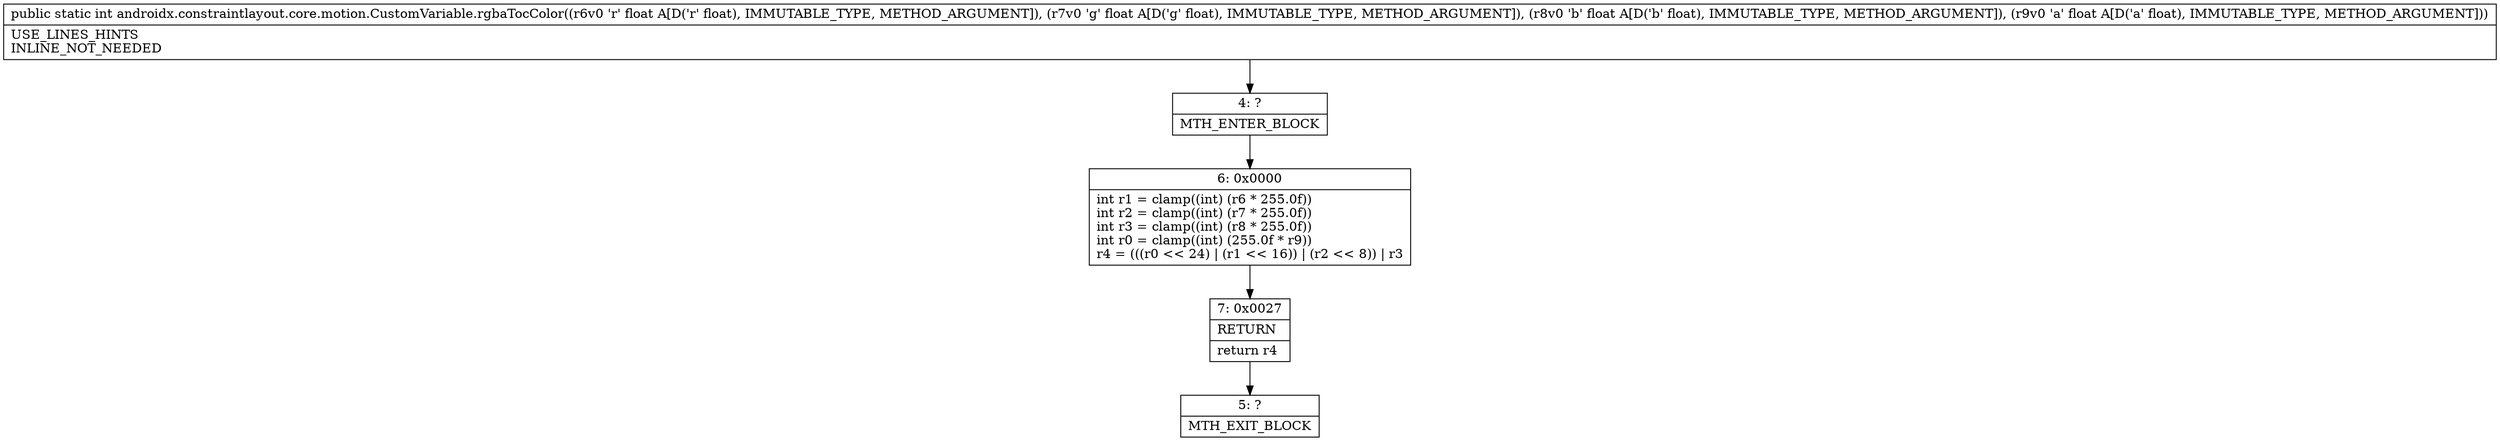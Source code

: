 digraph "CFG forandroidx.constraintlayout.core.motion.CustomVariable.rgbaTocColor(FFFF)I" {
Node_4 [shape=record,label="{4\:\ ?|MTH_ENTER_BLOCK\l}"];
Node_6 [shape=record,label="{6\:\ 0x0000|int r1 = clamp((int) (r6 * 255.0f))\lint r2 = clamp((int) (r7 * 255.0f))\lint r3 = clamp((int) (r8 * 255.0f))\lint r0 = clamp((int) (255.0f * r9))\lr4 = (((r0 \<\< 24) \| (r1 \<\< 16)) \| (r2 \<\< 8)) \| r3\l}"];
Node_7 [shape=record,label="{7\:\ 0x0027|RETURN\l|return r4\l}"];
Node_5 [shape=record,label="{5\:\ ?|MTH_EXIT_BLOCK\l}"];
MethodNode[shape=record,label="{public static int androidx.constraintlayout.core.motion.CustomVariable.rgbaTocColor((r6v0 'r' float A[D('r' float), IMMUTABLE_TYPE, METHOD_ARGUMENT]), (r7v0 'g' float A[D('g' float), IMMUTABLE_TYPE, METHOD_ARGUMENT]), (r8v0 'b' float A[D('b' float), IMMUTABLE_TYPE, METHOD_ARGUMENT]), (r9v0 'a' float A[D('a' float), IMMUTABLE_TYPE, METHOD_ARGUMENT]))  | USE_LINES_HINTS\lINLINE_NOT_NEEDED\l}"];
MethodNode -> Node_4;Node_4 -> Node_6;
Node_6 -> Node_7;
Node_7 -> Node_5;
}

